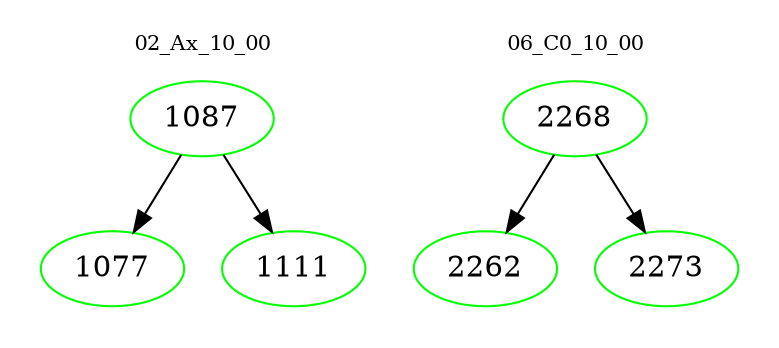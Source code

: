 digraph{
subgraph cluster_0 {
color = white
label = "02_Ax_10_00";
fontsize=10;
T0_1087 [label="1087", color="green"]
T0_1087 -> T0_1077 [color="black"]
T0_1077 [label="1077", color="green"]
T0_1087 -> T0_1111 [color="black"]
T0_1111 [label="1111", color="green"]
}
subgraph cluster_1 {
color = white
label = "06_C0_10_00";
fontsize=10;
T1_2268 [label="2268", color="green"]
T1_2268 -> T1_2262 [color="black"]
T1_2262 [label="2262", color="green"]
T1_2268 -> T1_2273 [color="black"]
T1_2273 [label="2273", color="green"]
}
}
